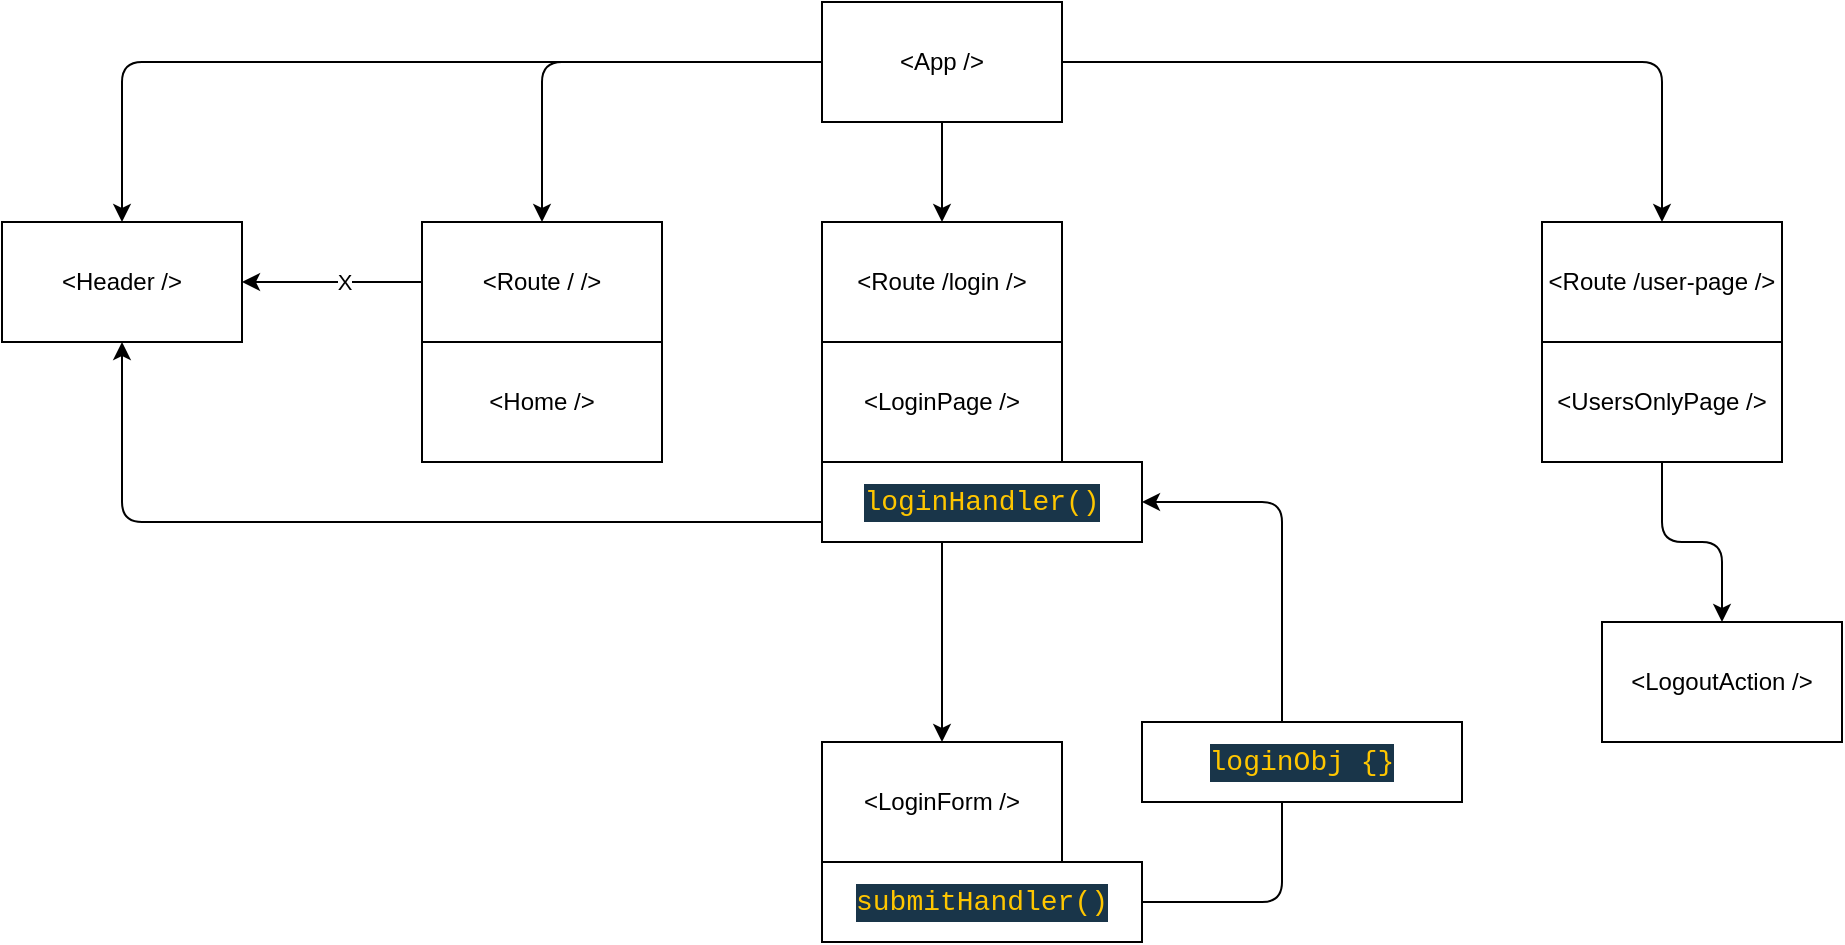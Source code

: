 <mxfile>
    <diagram id="UcxgXCXwYokhRyoBnN0x" name="Page-1">
        <mxGraphModel dx="1381" dy="347" grid="1" gridSize="10" guides="1" tooltips="1" connect="1" arrows="1" fold="1" page="1" pageScale="1" pageWidth="850" pageHeight="1100" math="0" shadow="0">
            <root>
                <mxCell id="0"/>
                <mxCell id="1" parent="0"/>
                <mxCell id="9" style="edgeStyle=orthogonalEdgeStyle;html=1;entryX=0.5;entryY=0;entryDx=0;entryDy=0;" parent="1" source="2" target="4" edge="1">
                    <mxGeometry relative="1" as="geometry"/>
                </mxCell>
                <mxCell id="10" style="edgeStyle=orthogonalEdgeStyle;html=1;entryX=0.5;entryY=0;entryDx=0;entryDy=0;" parent="1" source="2" target="5" edge="1">
                    <mxGeometry relative="1" as="geometry"/>
                </mxCell>
                <mxCell id="11" style="edgeStyle=orthogonalEdgeStyle;html=1;entryX=0.5;entryY=0;entryDx=0;entryDy=0;" parent="1" source="2" target="7" edge="1">
                    <mxGeometry relative="1" as="geometry"/>
                </mxCell>
                <mxCell id="19" style="edgeStyle=orthogonalEdgeStyle;html=1;entryX=0.5;entryY=0;entryDx=0;entryDy=0;" parent="1" source="2" target="18" edge="1">
                    <mxGeometry relative="1" as="geometry"/>
                </mxCell>
                <mxCell id="2" value="&amp;lt;App /&amp;gt;" style="rounded=0;whiteSpace=wrap;html=1;" parent="1" vertex="1">
                    <mxGeometry x="320" y="10" width="120" height="60" as="geometry"/>
                </mxCell>
                <mxCell id="3" value="&amp;lt;Home /&amp;gt;" style="rounded=0;whiteSpace=wrap;html=1;" parent="1" vertex="1">
                    <mxGeometry x="120" y="180" width="120" height="60" as="geometry"/>
                </mxCell>
                <mxCell id="20" style="edgeStyle=orthogonalEdgeStyle;html=1;entryX=1;entryY=0.5;entryDx=0;entryDy=0;" parent="1" source="4" target="18" edge="1">
                    <mxGeometry relative="1" as="geometry"/>
                </mxCell>
                <mxCell id="21" value="X" style="edgeLabel;html=1;align=center;verticalAlign=middle;resizable=0;points=[];" parent="20" vertex="1" connectable="0">
                    <mxGeometry x="-0.281" y="-1" relative="1" as="geometry">
                        <mxPoint x="-7" y="1" as="offset"/>
                    </mxGeometry>
                </mxCell>
                <mxCell id="4" value="&amp;lt;Route / /&amp;gt;" style="rounded=0;whiteSpace=wrap;html=1;" parent="1" vertex="1">
                    <mxGeometry x="120" y="120" width="120" height="60" as="geometry"/>
                </mxCell>
                <mxCell id="5" value="&amp;lt;Route /login /&amp;gt;" style="rounded=0;whiteSpace=wrap;html=1;" parent="1" vertex="1">
                    <mxGeometry x="320" y="120" width="120" height="60" as="geometry"/>
                </mxCell>
                <mxCell id="13" style="edgeStyle=orthogonalEdgeStyle;html=1;entryX=0.5;entryY=0;entryDx=0;entryDy=0;" parent="1" source="6" target="12" edge="1">
                    <mxGeometry relative="1" as="geometry"/>
                </mxCell>
                <mxCell id="22" style="edgeStyle=orthogonalEdgeStyle;html=1;entryX=0.5;entryY=1;entryDx=0;entryDy=0;" parent="1" source="6" target="18" edge="1">
                    <mxGeometry relative="1" as="geometry">
                        <Array as="points">
                            <mxPoint x="380" y="270"/>
                            <mxPoint x="-30" y="270"/>
                        </Array>
                    </mxGeometry>
                </mxCell>
                <mxCell id="6" value="&amp;lt;LoginPage /&amp;gt;" style="rounded=0;whiteSpace=wrap;html=1;" parent="1" vertex="1">
                    <mxGeometry x="320" y="180" width="120" height="60" as="geometry"/>
                </mxCell>
                <mxCell id="7" value="&amp;lt;Route /user-page /&amp;gt;" style="rounded=0;whiteSpace=wrap;html=1;" parent="1" vertex="1">
                    <mxGeometry x="680" y="120" width="120" height="60" as="geometry"/>
                </mxCell>
                <mxCell id="24" style="edgeStyle=orthogonalEdgeStyle;html=1;entryX=0.5;entryY=0;entryDx=0;entryDy=0;" edge="1" parent="1" source="8" target="23">
                    <mxGeometry relative="1" as="geometry"/>
                </mxCell>
                <mxCell id="8" value="&amp;lt;UsersOnlyPage /&amp;gt;" style="rounded=0;whiteSpace=wrap;html=1;" parent="1" vertex="1">
                    <mxGeometry x="680" y="180" width="120" height="60" as="geometry"/>
                </mxCell>
                <mxCell id="12" value="&amp;lt;LoginForm /&amp;gt;" style="rounded=0;whiteSpace=wrap;html=1;" parent="1" vertex="1">
                    <mxGeometry x="320" y="380" width="120" height="60" as="geometry"/>
                </mxCell>
                <mxCell id="15" style="edgeStyle=orthogonalEdgeStyle;html=1;entryX=1;entryY=0.5;entryDx=0;entryDy=0;" parent="1" source="14" target="17" edge="1">
                    <mxGeometry relative="1" as="geometry">
                        <Array as="points">
                            <mxPoint x="550" y="460"/>
                            <mxPoint x="550" y="260"/>
                        </Array>
                    </mxGeometry>
                </mxCell>
                <mxCell id="14" value="&lt;div style=&quot;color: rgb(255 , 255 , 255) ; background-color: rgb(25 , 53 , 73) ; font-family: &amp;#34;cascadia code&amp;#34; , &amp;#34;menlo&amp;#34; , &amp;#34;monaco&amp;#34; , &amp;#34;courier new&amp;#34; , monospace , &amp;#34;consolas&amp;#34; , &amp;#34;courier new&amp;#34; , monospace ; font-size: 14px ; line-height: 19px&quot;&gt;&lt;span style=&quot;color: #ffc600&quot;&gt;submitHandler()&lt;/span&gt;&lt;/div&gt;" style="rounded=0;whiteSpace=wrap;html=1;" parent="1" vertex="1">
                    <mxGeometry x="320" y="440" width="160" height="40" as="geometry"/>
                </mxCell>
                <mxCell id="16" value="&lt;div style=&quot;background-color: rgb(25 , 53 , 73) ; font-family: &amp;#34;cascadia code&amp;#34; , &amp;#34;menlo&amp;#34; , &amp;#34;monaco&amp;#34; , &amp;#34;courier new&amp;#34; , monospace , &amp;#34;consolas&amp;#34; , &amp;#34;courier new&amp;#34; , monospace ; font-size: 14px ; line-height: 19px&quot;&gt;&lt;font color=&quot;#ffc600&quot;&gt;loginObj {}&lt;/font&gt;&lt;/div&gt;" style="rounded=0;whiteSpace=wrap;html=1;" parent="1" vertex="1">
                    <mxGeometry x="480" y="370" width="160" height="40" as="geometry"/>
                </mxCell>
                <mxCell id="17" value="&lt;div style=&quot;color: rgb(255 , 255 , 255) ; background-color: rgb(25 , 53 , 73) ; font-family: &amp;#34;cascadia code&amp;#34; , &amp;#34;menlo&amp;#34; , &amp;#34;monaco&amp;#34; , &amp;#34;courier new&amp;#34; , monospace , &amp;#34;consolas&amp;#34; , &amp;#34;courier new&amp;#34; , monospace ; font-size: 14px ; line-height: 19px&quot;&gt;&lt;span style=&quot;color: #ffc600&quot;&gt;loginHandler()&lt;/span&gt;&lt;/div&gt;" style="rounded=0;whiteSpace=wrap;html=1;" parent="1" vertex="1">
                    <mxGeometry x="320" y="240" width="160" height="40" as="geometry"/>
                </mxCell>
                <mxCell id="18" value="&amp;lt;Header /&amp;gt;" style="rounded=0;whiteSpace=wrap;html=1;" parent="1" vertex="1">
                    <mxGeometry x="-90" y="120" width="120" height="60" as="geometry"/>
                </mxCell>
                <mxCell id="23" value="&amp;lt;LogoutAction /&amp;gt;" style="rounded=0;whiteSpace=wrap;html=1;" vertex="1" parent="1">
                    <mxGeometry x="710" y="320" width="120" height="60" as="geometry"/>
                </mxCell>
            </root>
        </mxGraphModel>
    </diagram>
</mxfile>